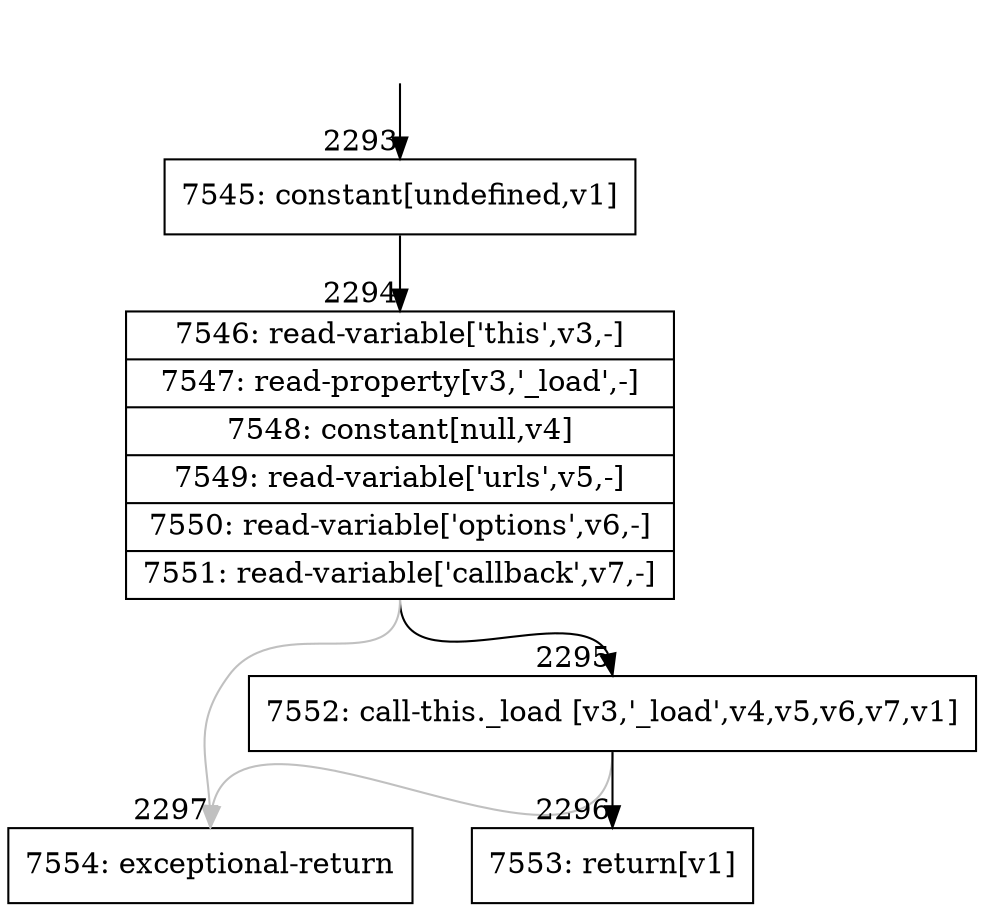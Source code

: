 digraph {
rankdir="TD"
BB_entry113[shape=none,label=""];
BB_entry113 -> BB2293 [tailport=s, headport=n, headlabel="    2293"]
BB2293 [shape=record label="{7545: constant[undefined,v1]}" ] 
BB2293 -> BB2294 [tailport=s, headport=n, headlabel="      2294"]
BB2294 [shape=record label="{7546: read-variable['this',v3,-]|7547: read-property[v3,'_load',-]|7548: constant[null,v4]|7549: read-variable['urls',v5,-]|7550: read-variable['options',v6,-]|7551: read-variable['callback',v7,-]}" ] 
BB2294 -> BB2295 [tailport=s, headport=n, headlabel="      2295"]
BB2294 -> BB2297 [tailport=s, headport=n, color=gray, headlabel="      2297"]
BB2295 [shape=record label="{7552: call-this._load [v3,'_load',v4,v5,v6,v7,v1]}" ] 
BB2295 -> BB2296 [tailport=s, headport=n, headlabel="      2296"]
BB2295 -> BB2297 [tailport=s, headport=n, color=gray]
BB2296 [shape=record label="{7553: return[v1]}" ] 
BB2297 [shape=record label="{7554: exceptional-return}" ] 
//#$~ 4041
}

